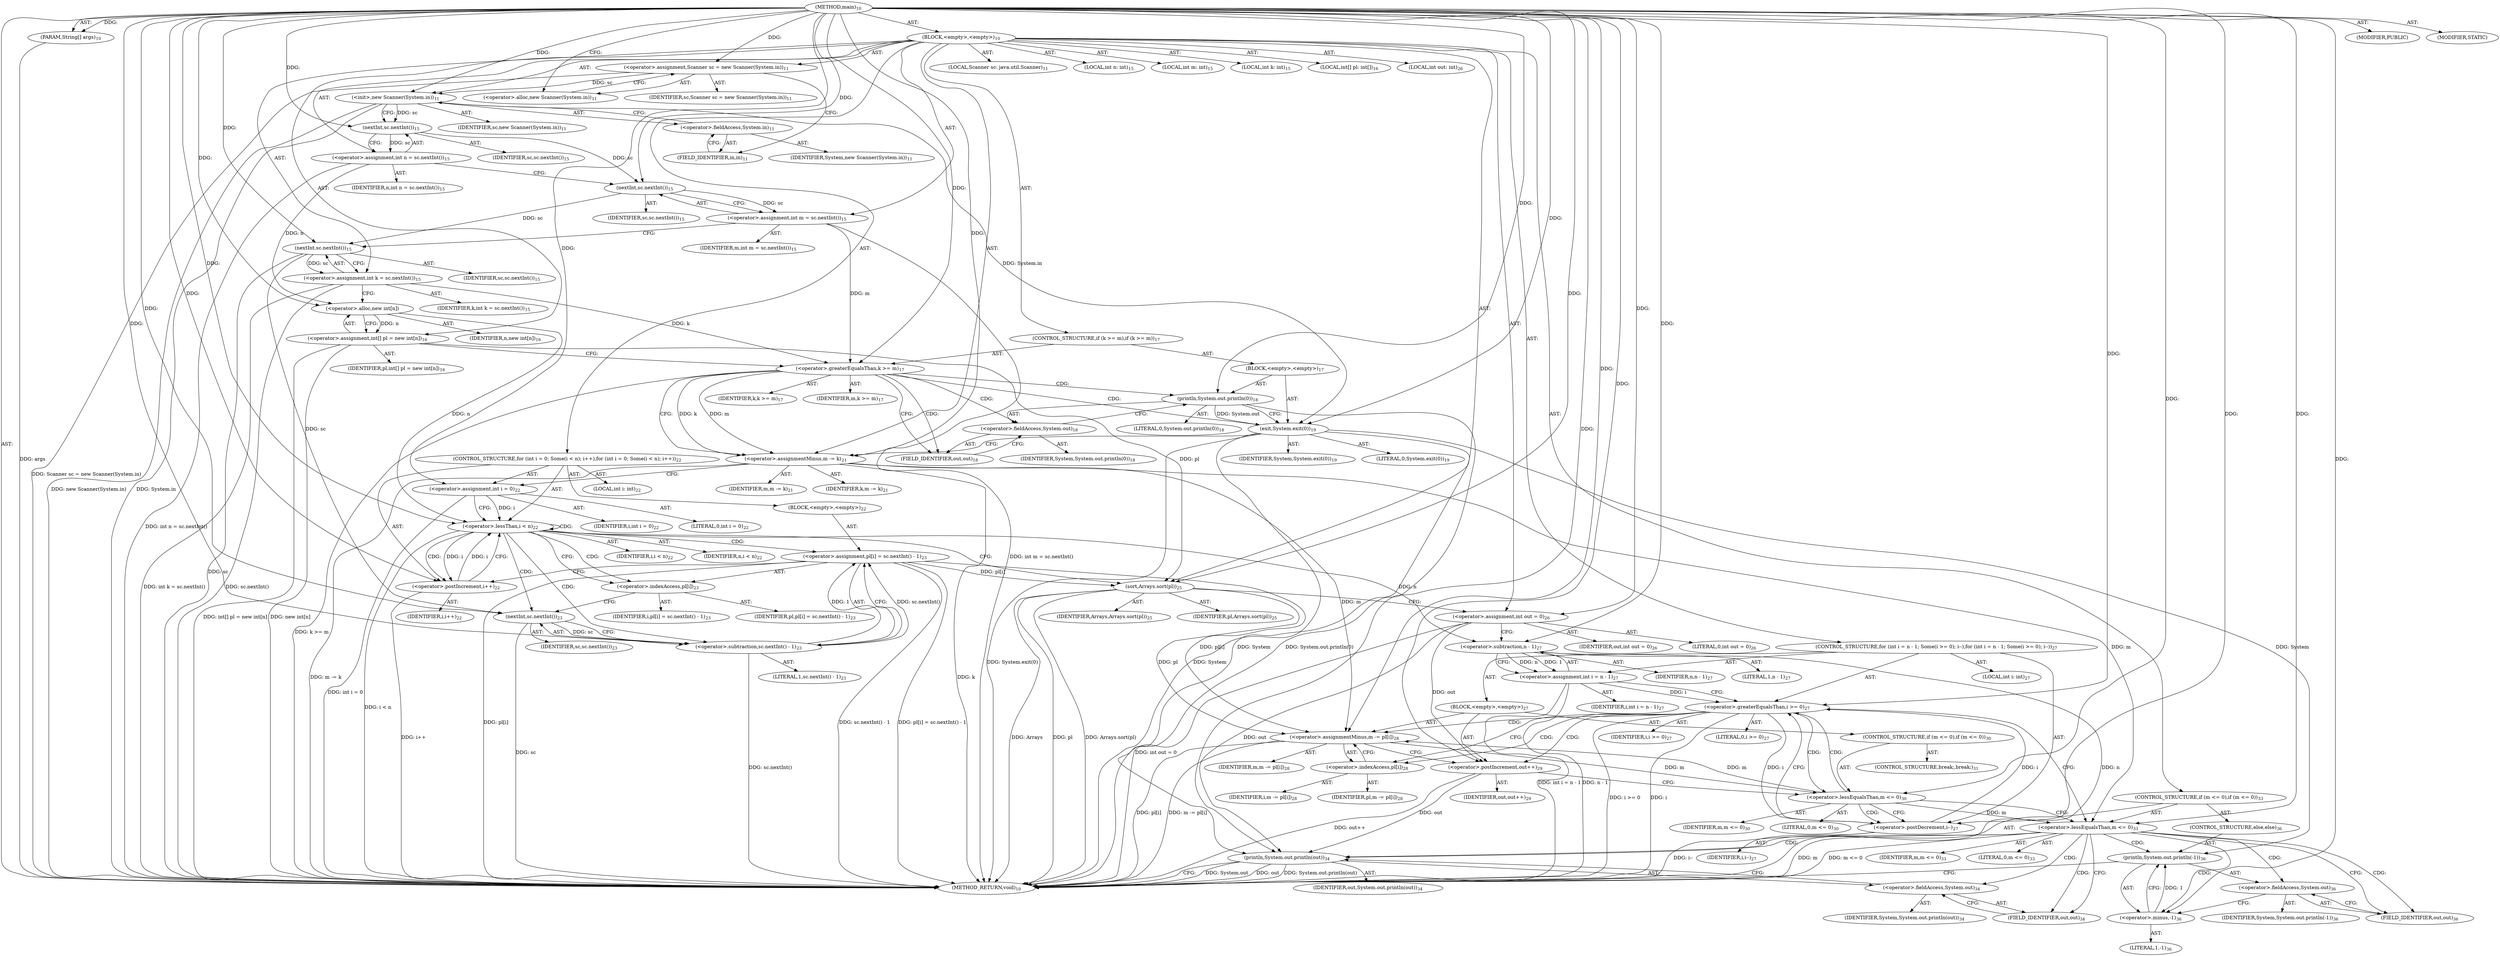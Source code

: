 digraph "main" {  
"19" [label = <(METHOD,main)<SUB>10</SUB>> ]
"20" [label = <(PARAM,String[] args)<SUB>10</SUB>> ]
"21" [label = <(BLOCK,&lt;empty&gt;,&lt;empty&gt;)<SUB>10</SUB>> ]
"4" [label = <(LOCAL,Scanner sc: java.util.Scanner)<SUB>11</SUB>> ]
"22" [label = <(&lt;operator&gt;.assignment,Scanner sc = new Scanner(System.in))<SUB>11</SUB>> ]
"23" [label = <(IDENTIFIER,sc,Scanner sc = new Scanner(System.in))<SUB>11</SUB>> ]
"24" [label = <(&lt;operator&gt;.alloc,new Scanner(System.in))<SUB>11</SUB>> ]
"25" [label = <(&lt;init&gt;,new Scanner(System.in))<SUB>11</SUB>> ]
"3" [label = <(IDENTIFIER,sc,new Scanner(System.in))<SUB>11</SUB>> ]
"26" [label = <(&lt;operator&gt;.fieldAccess,System.in)<SUB>11</SUB>> ]
"27" [label = <(IDENTIFIER,System,new Scanner(System.in))<SUB>11</SUB>> ]
"28" [label = <(FIELD_IDENTIFIER,in,in)<SUB>11</SUB>> ]
"29" [label = <(LOCAL,int n: int)<SUB>15</SUB>> ]
"30" [label = <(LOCAL,int m: int)<SUB>15</SUB>> ]
"31" [label = <(LOCAL,int k: int)<SUB>15</SUB>> ]
"32" [label = <(&lt;operator&gt;.assignment,int n = sc.nextInt())<SUB>15</SUB>> ]
"33" [label = <(IDENTIFIER,n,int n = sc.nextInt())<SUB>15</SUB>> ]
"34" [label = <(nextInt,sc.nextInt())<SUB>15</SUB>> ]
"35" [label = <(IDENTIFIER,sc,sc.nextInt())<SUB>15</SUB>> ]
"36" [label = <(&lt;operator&gt;.assignment,int m = sc.nextInt())<SUB>15</SUB>> ]
"37" [label = <(IDENTIFIER,m,int m = sc.nextInt())<SUB>15</SUB>> ]
"38" [label = <(nextInt,sc.nextInt())<SUB>15</SUB>> ]
"39" [label = <(IDENTIFIER,sc,sc.nextInt())<SUB>15</SUB>> ]
"40" [label = <(&lt;operator&gt;.assignment,int k = sc.nextInt())<SUB>15</SUB>> ]
"41" [label = <(IDENTIFIER,k,int k = sc.nextInt())<SUB>15</SUB>> ]
"42" [label = <(nextInt,sc.nextInt())<SUB>15</SUB>> ]
"43" [label = <(IDENTIFIER,sc,sc.nextInt())<SUB>15</SUB>> ]
"44" [label = <(LOCAL,int[] pl: int[])<SUB>16</SUB>> ]
"45" [label = <(&lt;operator&gt;.assignment,int[] pl = new int[n])<SUB>16</SUB>> ]
"46" [label = <(IDENTIFIER,pl,int[] pl = new int[n])<SUB>16</SUB>> ]
"47" [label = <(&lt;operator&gt;.alloc,new int[n])> ]
"48" [label = <(IDENTIFIER,n,new int[n])<SUB>16</SUB>> ]
"49" [label = <(CONTROL_STRUCTURE,if (k &gt;= m),if (k &gt;= m))<SUB>17</SUB>> ]
"50" [label = <(&lt;operator&gt;.greaterEqualsThan,k &gt;= m)<SUB>17</SUB>> ]
"51" [label = <(IDENTIFIER,k,k &gt;= m)<SUB>17</SUB>> ]
"52" [label = <(IDENTIFIER,m,k &gt;= m)<SUB>17</SUB>> ]
"53" [label = <(BLOCK,&lt;empty&gt;,&lt;empty&gt;)<SUB>17</SUB>> ]
"54" [label = <(println,System.out.println(0))<SUB>18</SUB>> ]
"55" [label = <(&lt;operator&gt;.fieldAccess,System.out)<SUB>18</SUB>> ]
"56" [label = <(IDENTIFIER,System,System.out.println(0))<SUB>18</SUB>> ]
"57" [label = <(FIELD_IDENTIFIER,out,out)<SUB>18</SUB>> ]
"58" [label = <(LITERAL,0,System.out.println(0))<SUB>18</SUB>> ]
"59" [label = <(exit,System.exit(0))<SUB>19</SUB>> ]
"60" [label = <(IDENTIFIER,System,System.exit(0))<SUB>19</SUB>> ]
"61" [label = <(LITERAL,0,System.exit(0))<SUB>19</SUB>> ]
"62" [label = <(&lt;operator&gt;.assignmentMinus,m -= k)<SUB>21</SUB>> ]
"63" [label = <(IDENTIFIER,m,m -= k)<SUB>21</SUB>> ]
"64" [label = <(IDENTIFIER,k,m -= k)<SUB>21</SUB>> ]
"65" [label = <(CONTROL_STRUCTURE,for (int i = 0; Some(i &lt; n); i++),for (int i = 0; Some(i &lt; n); i++))<SUB>22</SUB>> ]
"66" [label = <(LOCAL,int i: int)<SUB>22</SUB>> ]
"67" [label = <(&lt;operator&gt;.assignment,int i = 0)<SUB>22</SUB>> ]
"68" [label = <(IDENTIFIER,i,int i = 0)<SUB>22</SUB>> ]
"69" [label = <(LITERAL,0,int i = 0)<SUB>22</SUB>> ]
"70" [label = <(&lt;operator&gt;.lessThan,i &lt; n)<SUB>22</SUB>> ]
"71" [label = <(IDENTIFIER,i,i &lt; n)<SUB>22</SUB>> ]
"72" [label = <(IDENTIFIER,n,i &lt; n)<SUB>22</SUB>> ]
"73" [label = <(&lt;operator&gt;.postIncrement,i++)<SUB>22</SUB>> ]
"74" [label = <(IDENTIFIER,i,i++)<SUB>22</SUB>> ]
"75" [label = <(BLOCK,&lt;empty&gt;,&lt;empty&gt;)<SUB>22</SUB>> ]
"76" [label = <(&lt;operator&gt;.assignment,pl[i] = sc.nextInt() - 1)<SUB>23</SUB>> ]
"77" [label = <(&lt;operator&gt;.indexAccess,pl[i])<SUB>23</SUB>> ]
"78" [label = <(IDENTIFIER,pl,pl[i] = sc.nextInt() - 1)<SUB>23</SUB>> ]
"79" [label = <(IDENTIFIER,i,pl[i] = sc.nextInt() - 1)<SUB>23</SUB>> ]
"80" [label = <(&lt;operator&gt;.subtraction,sc.nextInt() - 1)<SUB>23</SUB>> ]
"81" [label = <(nextInt,sc.nextInt())<SUB>23</SUB>> ]
"82" [label = <(IDENTIFIER,sc,sc.nextInt())<SUB>23</SUB>> ]
"83" [label = <(LITERAL,1,sc.nextInt() - 1)<SUB>23</SUB>> ]
"84" [label = <(sort,Arrays.sort(pl))<SUB>25</SUB>> ]
"85" [label = <(IDENTIFIER,Arrays,Arrays.sort(pl))<SUB>25</SUB>> ]
"86" [label = <(IDENTIFIER,pl,Arrays.sort(pl))<SUB>25</SUB>> ]
"87" [label = <(LOCAL,int out: int)<SUB>26</SUB>> ]
"88" [label = <(&lt;operator&gt;.assignment,int out = 0)<SUB>26</SUB>> ]
"89" [label = <(IDENTIFIER,out,int out = 0)<SUB>26</SUB>> ]
"90" [label = <(LITERAL,0,int out = 0)<SUB>26</SUB>> ]
"91" [label = <(CONTROL_STRUCTURE,for (int i = n - 1; Some(i &gt;= 0); i--),for (int i = n - 1; Some(i &gt;= 0); i--))<SUB>27</SUB>> ]
"92" [label = <(LOCAL,int i: int)<SUB>27</SUB>> ]
"93" [label = <(&lt;operator&gt;.assignment,int i = n - 1)<SUB>27</SUB>> ]
"94" [label = <(IDENTIFIER,i,int i = n - 1)<SUB>27</SUB>> ]
"95" [label = <(&lt;operator&gt;.subtraction,n - 1)<SUB>27</SUB>> ]
"96" [label = <(IDENTIFIER,n,n - 1)<SUB>27</SUB>> ]
"97" [label = <(LITERAL,1,n - 1)<SUB>27</SUB>> ]
"98" [label = <(&lt;operator&gt;.greaterEqualsThan,i &gt;= 0)<SUB>27</SUB>> ]
"99" [label = <(IDENTIFIER,i,i &gt;= 0)<SUB>27</SUB>> ]
"100" [label = <(LITERAL,0,i &gt;= 0)<SUB>27</SUB>> ]
"101" [label = <(&lt;operator&gt;.postDecrement,i--)<SUB>27</SUB>> ]
"102" [label = <(IDENTIFIER,i,i--)<SUB>27</SUB>> ]
"103" [label = <(BLOCK,&lt;empty&gt;,&lt;empty&gt;)<SUB>27</SUB>> ]
"104" [label = <(&lt;operator&gt;.assignmentMinus,m -= pl[i])<SUB>28</SUB>> ]
"105" [label = <(IDENTIFIER,m,m -= pl[i])<SUB>28</SUB>> ]
"106" [label = <(&lt;operator&gt;.indexAccess,pl[i])<SUB>28</SUB>> ]
"107" [label = <(IDENTIFIER,pl,m -= pl[i])<SUB>28</SUB>> ]
"108" [label = <(IDENTIFIER,i,m -= pl[i])<SUB>28</SUB>> ]
"109" [label = <(&lt;operator&gt;.postIncrement,out++)<SUB>29</SUB>> ]
"110" [label = <(IDENTIFIER,out,out++)<SUB>29</SUB>> ]
"111" [label = <(CONTROL_STRUCTURE,if (m &lt;= 0),if (m &lt;= 0))<SUB>30</SUB>> ]
"112" [label = <(&lt;operator&gt;.lessEqualsThan,m &lt;= 0)<SUB>30</SUB>> ]
"113" [label = <(IDENTIFIER,m,m &lt;= 0)<SUB>30</SUB>> ]
"114" [label = <(LITERAL,0,m &lt;= 0)<SUB>30</SUB>> ]
"115" [label = <(CONTROL_STRUCTURE,break;,break;)<SUB>31</SUB>> ]
"116" [label = <(CONTROL_STRUCTURE,if (m &lt;= 0),if (m &lt;= 0))<SUB>33</SUB>> ]
"117" [label = <(&lt;operator&gt;.lessEqualsThan,m &lt;= 0)<SUB>33</SUB>> ]
"118" [label = <(IDENTIFIER,m,m &lt;= 0)<SUB>33</SUB>> ]
"119" [label = <(LITERAL,0,m &lt;= 0)<SUB>33</SUB>> ]
"120" [label = <(println,System.out.println(out))<SUB>34</SUB>> ]
"121" [label = <(&lt;operator&gt;.fieldAccess,System.out)<SUB>34</SUB>> ]
"122" [label = <(IDENTIFIER,System,System.out.println(out))<SUB>34</SUB>> ]
"123" [label = <(FIELD_IDENTIFIER,out,out)<SUB>34</SUB>> ]
"124" [label = <(IDENTIFIER,out,System.out.println(out))<SUB>34</SUB>> ]
"125" [label = <(CONTROL_STRUCTURE,else,else)<SUB>36</SUB>> ]
"126" [label = <(println,System.out.println(-1))<SUB>36</SUB>> ]
"127" [label = <(&lt;operator&gt;.fieldAccess,System.out)<SUB>36</SUB>> ]
"128" [label = <(IDENTIFIER,System,System.out.println(-1))<SUB>36</SUB>> ]
"129" [label = <(FIELD_IDENTIFIER,out,out)<SUB>36</SUB>> ]
"130" [label = <(&lt;operator&gt;.minus,-1)<SUB>36</SUB>> ]
"131" [label = <(LITERAL,1,-1)<SUB>36</SUB>> ]
"132" [label = <(MODIFIER,PUBLIC)> ]
"133" [label = <(MODIFIER,STATIC)> ]
"134" [label = <(METHOD_RETURN,void)<SUB>10</SUB>> ]
  "19" -> "20"  [ label = "AST: "] 
  "19" -> "21"  [ label = "AST: "] 
  "19" -> "132"  [ label = "AST: "] 
  "19" -> "133"  [ label = "AST: "] 
  "19" -> "134"  [ label = "AST: "] 
  "21" -> "4"  [ label = "AST: "] 
  "21" -> "22"  [ label = "AST: "] 
  "21" -> "25"  [ label = "AST: "] 
  "21" -> "29"  [ label = "AST: "] 
  "21" -> "30"  [ label = "AST: "] 
  "21" -> "31"  [ label = "AST: "] 
  "21" -> "32"  [ label = "AST: "] 
  "21" -> "36"  [ label = "AST: "] 
  "21" -> "40"  [ label = "AST: "] 
  "21" -> "44"  [ label = "AST: "] 
  "21" -> "45"  [ label = "AST: "] 
  "21" -> "49"  [ label = "AST: "] 
  "21" -> "62"  [ label = "AST: "] 
  "21" -> "65"  [ label = "AST: "] 
  "21" -> "84"  [ label = "AST: "] 
  "21" -> "87"  [ label = "AST: "] 
  "21" -> "88"  [ label = "AST: "] 
  "21" -> "91"  [ label = "AST: "] 
  "21" -> "116"  [ label = "AST: "] 
  "22" -> "23"  [ label = "AST: "] 
  "22" -> "24"  [ label = "AST: "] 
  "25" -> "3"  [ label = "AST: "] 
  "25" -> "26"  [ label = "AST: "] 
  "26" -> "27"  [ label = "AST: "] 
  "26" -> "28"  [ label = "AST: "] 
  "32" -> "33"  [ label = "AST: "] 
  "32" -> "34"  [ label = "AST: "] 
  "34" -> "35"  [ label = "AST: "] 
  "36" -> "37"  [ label = "AST: "] 
  "36" -> "38"  [ label = "AST: "] 
  "38" -> "39"  [ label = "AST: "] 
  "40" -> "41"  [ label = "AST: "] 
  "40" -> "42"  [ label = "AST: "] 
  "42" -> "43"  [ label = "AST: "] 
  "45" -> "46"  [ label = "AST: "] 
  "45" -> "47"  [ label = "AST: "] 
  "47" -> "48"  [ label = "AST: "] 
  "49" -> "50"  [ label = "AST: "] 
  "49" -> "53"  [ label = "AST: "] 
  "50" -> "51"  [ label = "AST: "] 
  "50" -> "52"  [ label = "AST: "] 
  "53" -> "54"  [ label = "AST: "] 
  "53" -> "59"  [ label = "AST: "] 
  "54" -> "55"  [ label = "AST: "] 
  "54" -> "58"  [ label = "AST: "] 
  "55" -> "56"  [ label = "AST: "] 
  "55" -> "57"  [ label = "AST: "] 
  "59" -> "60"  [ label = "AST: "] 
  "59" -> "61"  [ label = "AST: "] 
  "62" -> "63"  [ label = "AST: "] 
  "62" -> "64"  [ label = "AST: "] 
  "65" -> "66"  [ label = "AST: "] 
  "65" -> "67"  [ label = "AST: "] 
  "65" -> "70"  [ label = "AST: "] 
  "65" -> "73"  [ label = "AST: "] 
  "65" -> "75"  [ label = "AST: "] 
  "67" -> "68"  [ label = "AST: "] 
  "67" -> "69"  [ label = "AST: "] 
  "70" -> "71"  [ label = "AST: "] 
  "70" -> "72"  [ label = "AST: "] 
  "73" -> "74"  [ label = "AST: "] 
  "75" -> "76"  [ label = "AST: "] 
  "76" -> "77"  [ label = "AST: "] 
  "76" -> "80"  [ label = "AST: "] 
  "77" -> "78"  [ label = "AST: "] 
  "77" -> "79"  [ label = "AST: "] 
  "80" -> "81"  [ label = "AST: "] 
  "80" -> "83"  [ label = "AST: "] 
  "81" -> "82"  [ label = "AST: "] 
  "84" -> "85"  [ label = "AST: "] 
  "84" -> "86"  [ label = "AST: "] 
  "88" -> "89"  [ label = "AST: "] 
  "88" -> "90"  [ label = "AST: "] 
  "91" -> "92"  [ label = "AST: "] 
  "91" -> "93"  [ label = "AST: "] 
  "91" -> "98"  [ label = "AST: "] 
  "91" -> "101"  [ label = "AST: "] 
  "91" -> "103"  [ label = "AST: "] 
  "93" -> "94"  [ label = "AST: "] 
  "93" -> "95"  [ label = "AST: "] 
  "95" -> "96"  [ label = "AST: "] 
  "95" -> "97"  [ label = "AST: "] 
  "98" -> "99"  [ label = "AST: "] 
  "98" -> "100"  [ label = "AST: "] 
  "101" -> "102"  [ label = "AST: "] 
  "103" -> "104"  [ label = "AST: "] 
  "103" -> "109"  [ label = "AST: "] 
  "103" -> "111"  [ label = "AST: "] 
  "104" -> "105"  [ label = "AST: "] 
  "104" -> "106"  [ label = "AST: "] 
  "106" -> "107"  [ label = "AST: "] 
  "106" -> "108"  [ label = "AST: "] 
  "109" -> "110"  [ label = "AST: "] 
  "111" -> "112"  [ label = "AST: "] 
  "111" -> "115"  [ label = "AST: "] 
  "112" -> "113"  [ label = "AST: "] 
  "112" -> "114"  [ label = "AST: "] 
  "116" -> "117"  [ label = "AST: "] 
  "116" -> "120"  [ label = "AST: "] 
  "116" -> "125"  [ label = "AST: "] 
  "117" -> "118"  [ label = "AST: "] 
  "117" -> "119"  [ label = "AST: "] 
  "120" -> "121"  [ label = "AST: "] 
  "120" -> "124"  [ label = "AST: "] 
  "121" -> "122"  [ label = "AST: "] 
  "121" -> "123"  [ label = "AST: "] 
  "125" -> "126"  [ label = "AST: "] 
  "126" -> "127"  [ label = "AST: "] 
  "126" -> "130"  [ label = "AST: "] 
  "127" -> "128"  [ label = "AST: "] 
  "127" -> "129"  [ label = "AST: "] 
  "130" -> "131"  [ label = "AST: "] 
  "22" -> "28"  [ label = "CFG: "] 
  "25" -> "34"  [ label = "CFG: "] 
  "32" -> "38"  [ label = "CFG: "] 
  "36" -> "42"  [ label = "CFG: "] 
  "40" -> "47"  [ label = "CFG: "] 
  "45" -> "50"  [ label = "CFG: "] 
  "62" -> "67"  [ label = "CFG: "] 
  "84" -> "88"  [ label = "CFG: "] 
  "88" -> "95"  [ label = "CFG: "] 
  "24" -> "22"  [ label = "CFG: "] 
  "26" -> "25"  [ label = "CFG: "] 
  "34" -> "32"  [ label = "CFG: "] 
  "38" -> "36"  [ label = "CFG: "] 
  "42" -> "40"  [ label = "CFG: "] 
  "47" -> "45"  [ label = "CFG: "] 
  "50" -> "57"  [ label = "CFG: "] 
  "50" -> "62"  [ label = "CFG: "] 
  "67" -> "70"  [ label = "CFG: "] 
  "70" -> "77"  [ label = "CFG: "] 
  "70" -> "84"  [ label = "CFG: "] 
  "73" -> "70"  [ label = "CFG: "] 
  "93" -> "98"  [ label = "CFG: "] 
  "98" -> "106"  [ label = "CFG: "] 
  "98" -> "117"  [ label = "CFG: "] 
  "101" -> "98"  [ label = "CFG: "] 
  "117" -> "123"  [ label = "CFG: "] 
  "117" -> "129"  [ label = "CFG: "] 
  "120" -> "134"  [ label = "CFG: "] 
  "28" -> "26"  [ label = "CFG: "] 
  "54" -> "59"  [ label = "CFG: "] 
  "59" -> "62"  [ label = "CFG: "] 
  "76" -> "73"  [ label = "CFG: "] 
  "95" -> "93"  [ label = "CFG: "] 
  "104" -> "109"  [ label = "CFG: "] 
  "109" -> "112"  [ label = "CFG: "] 
  "121" -> "120"  [ label = "CFG: "] 
  "126" -> "134"  [ label = "CFG: "] 
  "55" -> "54"  [ label = "CFG: "] 
  "77" -> "81"  [ label = "CFG: "] 
  "80" -> "76"  [ label = "CFG: "] 
  "106" -> "104"  [ label = "CFG: "] 
  "112" -> "117"  [ label = "CFG: "] 
  "112" -> "101"  [ label = "CFG: "] 
  "123" -> "121"  [ label = "CFG: "] 
  "127" -> "130"  [ label = "CFG: "] 
  "130" -> "126"  [ label = "CFG: "] 
  "57" -> "55"  [ label = "CFG: "] 
  "81" -> "80"  [ label = "CFG: "] 
  "129" -> "127"  [ label = "CFG: "] 
  "19" -> "24"  [ label = "CFG: "] 
  "20" -> "134"  [ label = "DDG: args"] 
  "22" -> "134"  [ label = "DDG: Scanner sc = new Scanner(System.in)"] 
  "25" -> "134"  [ label = "DDG: System.in"] 
  "25" -> "134"  [ label = "DDG: new Scanner(System.in)"] 
  "32" -> "134"  [ label = "DDG: int n = sc.nextInt()"] 
  "36" -> "134"  [ label = "DDG: int m = sc.nextInt()"] 
  "42" -> "134"  [ label = "DDG: sc"] 
  "40" -> "134"  [ label = "DDG: sc.nextInt()"] 
  "40" -> "134"  [ label = "DDG: int k = sc.nextInt()"] 
  "45" -> "134"  [ label = "DDG: new int[n]"] 
  "45" -> "134"  [ label = "DDG: int[] pl = new int[n]"] 
  "50" -> "134"  [ label = "DDG: k &gt;= m"] 
  "54" -> "134"  [ label = "DDG: System.out.println(0)"] 
  "59" -> "134"  [ label = "DDG: System"] 
  "59" -> "134"  [ label = "DDG: System.exit(0)"] 
  "62" -> "134"  [ label = "DDG: k"] 
  "62" -> "134"  [ label = "DDG: m -= k"] 
  "67" -> "134"  [ label = "DDG: int i = 0"] 
  "70" -> "134"  [ label = "DDG: i &lt; n"] 
  "84" -> "134"  [ label = "DDG: pl"] 
  "84" -> "134"  [ label = "DDG: Arrays.sort(pl)"] 
  "88" -> "134"  [ label = "DDG: int out = 0"] 
  "95" -> "134"  [ label = "DDG: n"] 
  "93" -> "134"  [ label = "DDG: n - 1"] 
  "93" -> "134"  [ label = "DDG: int i = n - 1"] 
  "98" -> "134"  [ label = "DDG: i"] 
  "98" -> "134"  [ label = "DDG: i &gt;= 0"] 
  "104" -> "134"  [ label = "DDG: pl[i]"] 
  "104" -> "134"  [ label = "DDG: m -= pl[i]"] 
  "109" -> "134"  [ label = "DDG: out++"] 
  "101" -> "134"  [ label = "DDG: i--"] 
  "117" -> "134"  [ label = "DDG: m"] 
  "117" -> "134"  [ label = "DDG: m &lt;= 0"] 
  "120" -> "134"  [ label = "DDG: System.out"] 
  "120" -> "134"  [ label = "DDG: out"] 
  "120" -> "134"  [ label = "DDG: System.out.println(out)"] 
  "76" -> "134"  [ label = "DDG: pl[i]"] 
  "81" -> "134"  [ label = "DDG: sc"] 
  "80" -> "134"  [ label = "DDG: sc.nextInt()"] 
  "76" -> "134"  [ label = "DDG: sc.nextInt() - 1"] 
  "76" -> "134"  [ label = "DDG: pl[i] = sc.nextInt() - 1"] 
  "73" -> "134"  [ label = "DDG: i++"] 
  "84" -> "134"  [ label = "DDG: Arrays"] 
  "19" -> "20"  [ label = "DDG: "] 
  "19" -> "22"  [ label = "DDG: "] 
  "34" -> "32"  [ label = "DDG: sc"] 
  "38" -> "36"  [ label = "DDG: sc"] 
  "42" -> "40"  [ label = "DDG: sc"] 
  "47" -> "45"  [ label = "DDG: n"] 
  "50" -> "62"  [ label = "DDG: k"] 
  "19" -> "62"  [ label = "DDG: "] 
  "19" -> "88"  [ label = "DDG: "] 
  "22" -> "25"  [ label = "DDG: sc"] 
  "19" -> "25"  [ label = "DDG: "] 
  "50" -> "62"  [ label = "DDG: m"] 
  "19" -> "67"  [ label = "DDG: "] 
  "19" -> "84"  [ label = "DDG: "] 
  "45" -> "84"  [ label = "DDG: pl"] 
  "76" -> "84"  [ label = "DDG: pl[i]"] 
  "95" -> "93"  [ label = "DDG: n"] 
  "95" -> "93"  [ label = "DDG: 1"] 
  "25" -> "34"  [ label = "DDG: sc"] 
  "19" -> "34"  [ label = "DDG: "] 
  "34" -> "38"  [ label = "DDG: sc"] 
  "19" -> "38"  [ label = "DDG: "] 
  "38" -> "42"  [ label = "DDG: sc"] 
  "19" -> "42"  [ label = "DDG: "] 
  "32" -> "47"  [ label = "DDG: n"] 
  "19" -> "47"  [ label = "DDG: "] 
  "40" -> "50"  [ label = "DDG: k"] 
  "19" -> "50"  [ label = "DDG: "] 
  "36" -> "50"  [ label = "DDG: m"] 
  "67" -> "70"  [ label = "DDG: i"] 
  "73" -> "70"  [ label = "DDG: i"] 
  "19" -> "70"  [ label = "DDG: "] 
  "47" -> "70"  [ label = "DDG: n"] 
  "70" -> "73"  [ label = "DDG: i"] 
  "19" -> "73"  [ label = "DDG: "] 
  "80" -> "76"  [ label = "DDG: sc.nextInt()"] 
  "80" -> "76"  [ label = "DDG: 1"] 
  "93" -> "98"  [ label = "DDG: i"] 
  "101" -> "98"  [ label = "DDG: i"] 
  "19" -> "98"  [ label = "DDG: "] 
  "98" -> "101"  [ label = "DDG: i"] 
  "19" -> "101"  [ label = "DDG: "] 
  "84" -> "104"  [ label = "DDG: pl"] 
  "76" -> "104"  [ label = "DDG: pl[i]"] 
  "62" -> "117"  [ label = "DDG: m"] 
  "112" -> "117"  [ label = "DDG: m"] 
  "19" -> "117"  [ label = "DDG: "] 
  "59" -> "120"  [ label = "DDG: System"] 
  "88" -> "120"  [ label = "DDG: out"] 
  "109" -> "120"  [ label = "DDG: out"] 
  "19" -> "120"  [ label = "DDG: "] 
  "19" -> "54"  [ label = "DDG: "] 
  "25" -> "59"  [ label = "DDG: System.in"] 
  "54" -> "59"  [ label = "DDG: System.out"] 
  "19" -> "59"  [ label = "DDG: "] 
  "70" -> "95"  [ label = "DDG: n"] 
  "19" -> "95"  [ label = "DDG: "] 
  "62" -> "104"  [ label = "DDG: m"] 
  "112" -> "104"  [ label = "DDG: m"] 
  "19" -> "104"  [ label = "DDG: "] 
  "88" -> "109"  [ label = "DDG: out"] 
  "19" -> "109"  [ label = "DDG: "] 
  "59" -> "126"  [ label = "DDG: System"] 
  "130" -> "126"  [ label = "DDG: 1"] 
  "81" -> "80"  [ label = "DDG: sc"] 
  "19" -> "80"  [ label = "DDG: "] 
  "104" -> "112"  [ label = "DDG: m"] 
  "19" -> "112"  [ label = "DDG: "] 
  "19" -> "130"  [ label = "DDG: "] 
  "42" -> "81"  [ label = "DDG: sc"] 
  "19" -> "81"  [ label = "DDG: "] 
  "50" -> "57"  [ label = "CDG: "] 
  "50" -> "59"  [ label = "CDG: "] 
  "50" -> "54"  [ label = "CDG: "] 
  "50" -> "55"  [ label = "CDG: "] 
  "70" -> "73"  [ label = "CDG: "] 
  "70" -> "77"  [ label = "CDG: "] 
  "70" -> "81"  [ label = "CDG: "] 
  "70" -> "76"  [ label = "CDG: "] 
  "70" -> "80"  [ label = "CDG: "] 
  "70" -> "70"  [ label = "CDG: "] 
  "98" -> "104"  [ label = "CDG: "] 
  "98" -> "106"  [ label = "CDG: "] 
  "98" -> "112"  [ label = "CDG: "] 
  "98" -> "109"  [ label = "CDG: "] 
  "117" -> "120"  [ label = "CDG: "] 
  "117" -> "121"  [ label = "CDG: "] 
  "117" -> "123"  [ label = "CDG: "] 
  "117" -> "129"  [ label = "CDG: "] 
  "117" -> "126"  [ label = "CDG: "] 
  "117" -> "130"  [ label = "CDG: "] 
  "117" -> "127"  [ label = "CDG: "] 
  "112" -> "98"  [ label = "CDG: "] 
  "112" -> "101"  [ label = "CDG: "] 
}

